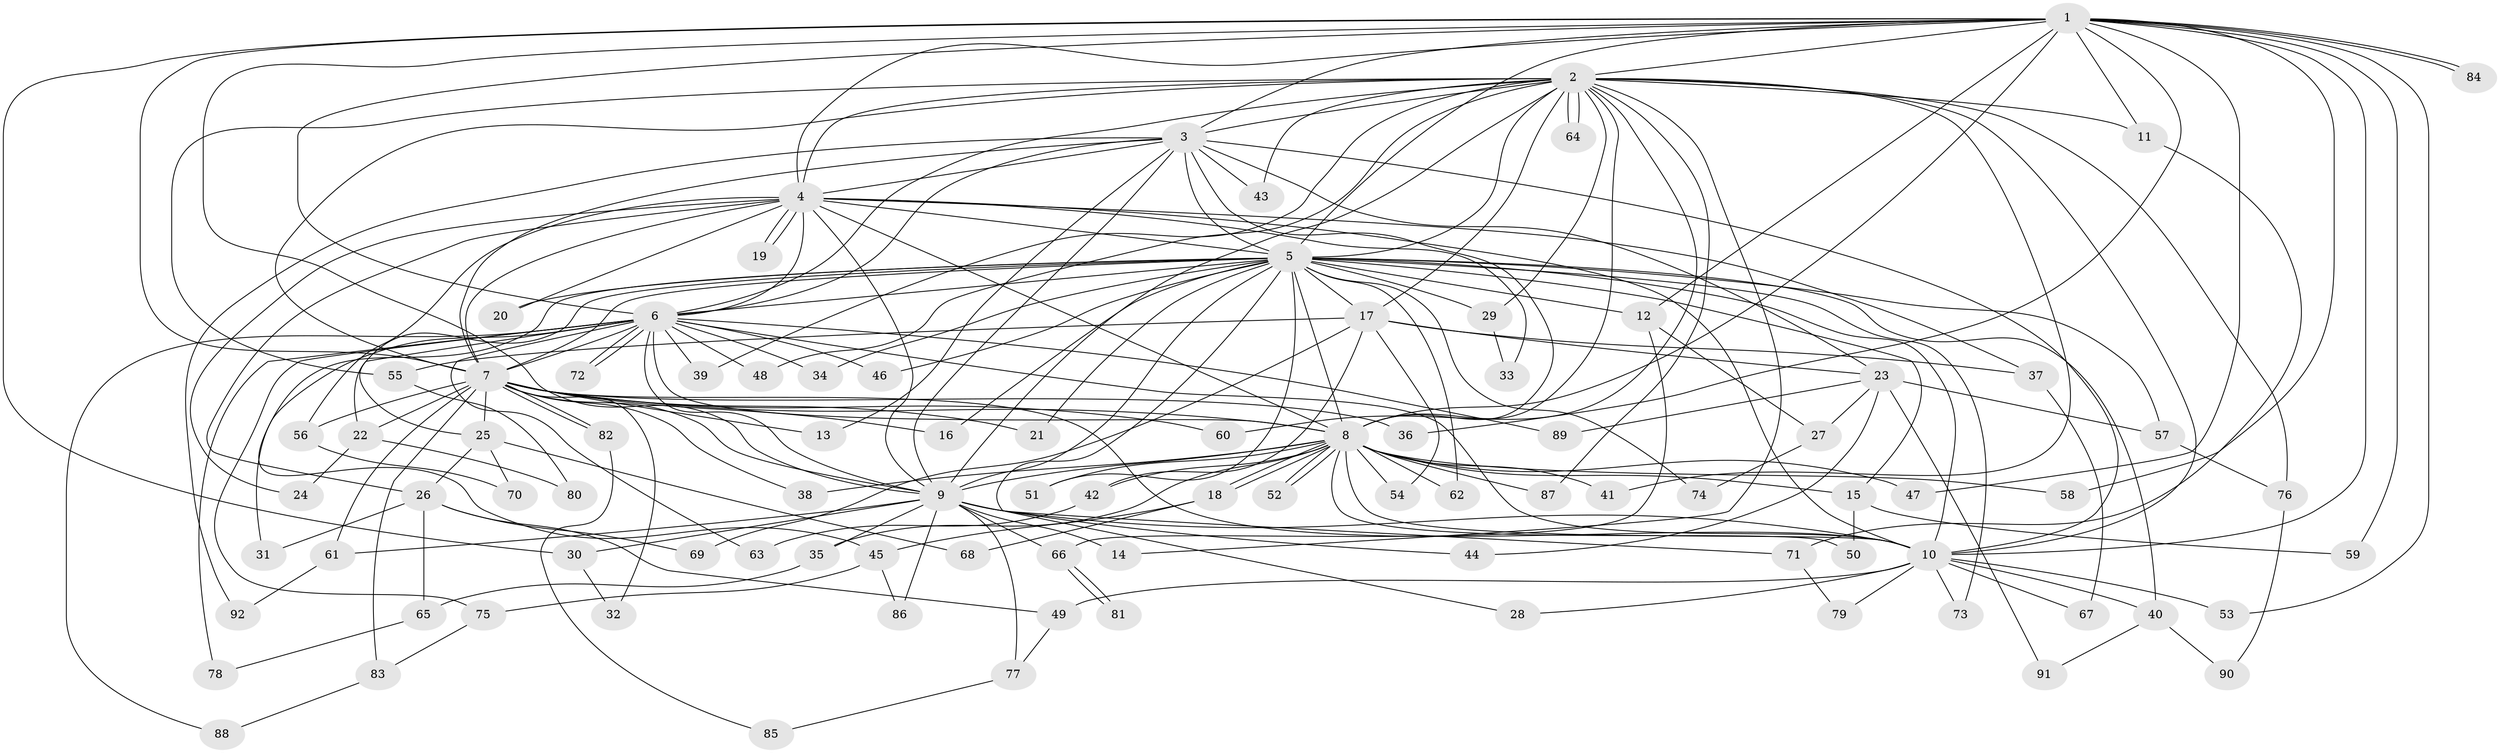 // coarse degree distribution, {16: 0.05405405405405406, 18: 0.02702702702702703, 8: 0.05405405405405406, 12: 0.05405405405405406, 14: 0.02702702702702703, 20: 0.02702702702702703, 6: 0.05405405405405406, 7: 0.02702702702702703, 2: 0.24324324324324326, 3: 0.13513513513513514, 1: 0.13513513513513514, 5: 0.08108108108108109, 4: 0.08108108108108109}
// Generated by graph-tools (version 1.1) at 2025/49/03/04/25 22:49:36]
// undirected, 92 vertices, 209 edges
graph export_dot {
  node [color=gray90,style=filled];
  1;
  2;
  3;
  4;
  5;
  6;
  7;
  8;
  9;
  10;
  11;
  12;
  13;
  14;
  15;
  16;
  17;
  18;
  19;
  20;
  21;
  22;
  23;
  24;
  25;
  26;
  27;
  28;
  29;
  30;
  31;
  32;
  33;
  34;
  35;
  36;
  37;
  38;
  39;
  40;
  41;
  42;
  43;
  44;
  45;
  46;
  47;
  48;
  49;
  50;
  51;
  52;
  53;
  54;
  55;
  56;
  57;
  58;
  59;
  60;
  61;
  62;
  63;
  64;
  65;
  66;
  67;
  68;
  69;
  70;
  71;
  72;
  73;
  74;
  75;
  76;
  77;
  78;
  79;
  80;
  81;
  82;
  83;
  84;
  85;
  86;
  87;
  88;
  89;
  90;
  91;
  92;
  1 -- 2;
  1 -- 3;
  1 -- 4;
  1 -- 5;
  1 -- 6;
  1 -- 7;
  1 -- 8;
  1 -- 9;
  1 -- 10;
  1 -- 11;
  1 -- 12;
  1 -- 30;
  1 -- 36;
  1 -- 47;
  1 -- 53;
  1 -- 58;
  1 -- 59;
  1 -- 84;
  1 -- 84;
  2 -- 3;
  2 -- 4;
  2 -- 5;
  2 -- 6;
  2 -- 7;
  2 -- 8;
  2 -- 9;
  2 -- 10;
  2 -- 11;
  2 -- 14;
  2 -- 17;
  2 -- 29;
  2 -- 39;
  2 -- 41;
  2 -- 43;
  2 -- 48;
  2 -- 55;
  2 -- 60;
  2 -- 64;
  2 -- 64;
  2 -- 76;
  2 -- 87;
  3 -- 4;
  3 -- 5;
  3 -- 6;
  3 -- 7;
  3 -- 8;
  3 -- 9;
  3 -- 10;
  3 -- 13;
  3 -- 23;
  3 -- 43;
  3 -- 92;
  4 -- 5;
  4 -- 6;
  4 -- 7;
  4 -- 8;
  4 -- 9;
  4 -- 10;
  4 -- 19;
  4 -- 19;
  4 -- 20;
  4 -- 24;
  4 -- 26;
  4 -- 33;
  4 -- 37;
  4 -- 56;
  5 -- 6;
  5 -- 7;
  5 -- 8;
  5 -- 9;
  5 -- 10;
  5 -- 12;
  5 -- 15;
  5 -- 16;
  5 -- 17;
  5 -- 20;
  5 -- 21;
  5 -- 25;
  5 -- 28;
  5 -- 29;
  5 -- 34;
  5 -- 40;
  5 -- 45;
  5 -- 46;
  5 -- 51;
  5 -- 57;
  5 -- 62;
  5 -- 73;
  5 -- 74;
  6 -- 7;
  6 -- 8;
  6 -- 9;
  6 -- 10;
  6 -- 22;
  6 -- 31;
  6 -- 34;
  6 -- 39;
  6 -- 46;
  6 -- 48;
  6 -- 63;
  6 -- 72;
  6 -- 72;
  6 -- 75;
  6 -- 78;
  6 -- 88;
  6 -- 89;
  7 -- 8;
  7 -- 9;
  7 -- 10;
  7 -- 13;
  7 -- 16;
  7 -- 21;
  7 -- 22;
  7 -- 25;
  7 -- 32;
  7 -- 36;
  7 -- 38;
  7 -- 56;
  7 -- 60;
  7 -- 61;
  7 -- 82;
  7 -- 82;
  7 -- 83;
  8 -- 9;
  8 -- 10;
  8 -- 15;
  8 -- 18;
  8 -- 18;
  8 -- 35;
  8 -- 38;
  8 -- 41;
  8 -- 42;
  8 -- 47;
  8 -- 50;
  8 -- 51;
  8 -- 52;
  8 -- 52;
  8 -- 54;
  8 -- 58;
  8 -- 62;
  8 -- 87;
  9 -- 10;
  9 -- 14;
  9 -- 30;
  9 -- 35;
  9 -- 44;
  9 -- 61;
  9 -- 66;
  9 -- 71;
  9 -- 77;
  9 -- 86;
  10 -- 28;
  10 -- 40;
  10 -- 49;
  10 -- 53;
  10 -- 67;
  10 -- 73;
  10 -- 79;
  11 -- 71;
  12 -- 27;
  12 -- 66;
  15 -- 50;
  15 -- 59;
  17 -- 23;
  17 -- 37;
  17 -- 42;
  17 -- 54;
  17 -- 55;
  17 -- 69;
  18 -- 45;
  18 -- 68;
  22 -- 24;
  22 -- 80;
  23 -- 27;
  23 -- 44;
  23 -- 57;
  23 -- 89;
  23 -- 91;
  25 -- 26;
  25 -- 68;
  25 -- 70;
  26 -- 31;
  26 -- 49;
  26 -- 65;
  26 -- 69;
  27 -- 74;
  29 -- 33;
  30 -- 32;
  35 -- 65;
  37 -- 67;
  40 -- 90;
  40 -- 91;
  42 -- 63;
  45 -- 75;
  45 -- 86;
  49 -- 77;
  55 -- 80;
  56 -- 70;
  57 -- 76;
  61 -- 92;
  65 -- 78;
  66 -- 81;
  66 -- 81;
  71 -- 79;
  75 -- 83;
  76 -- 90;
  77 -- 85;
  82 -- 85;
  83 -- 88;
}
